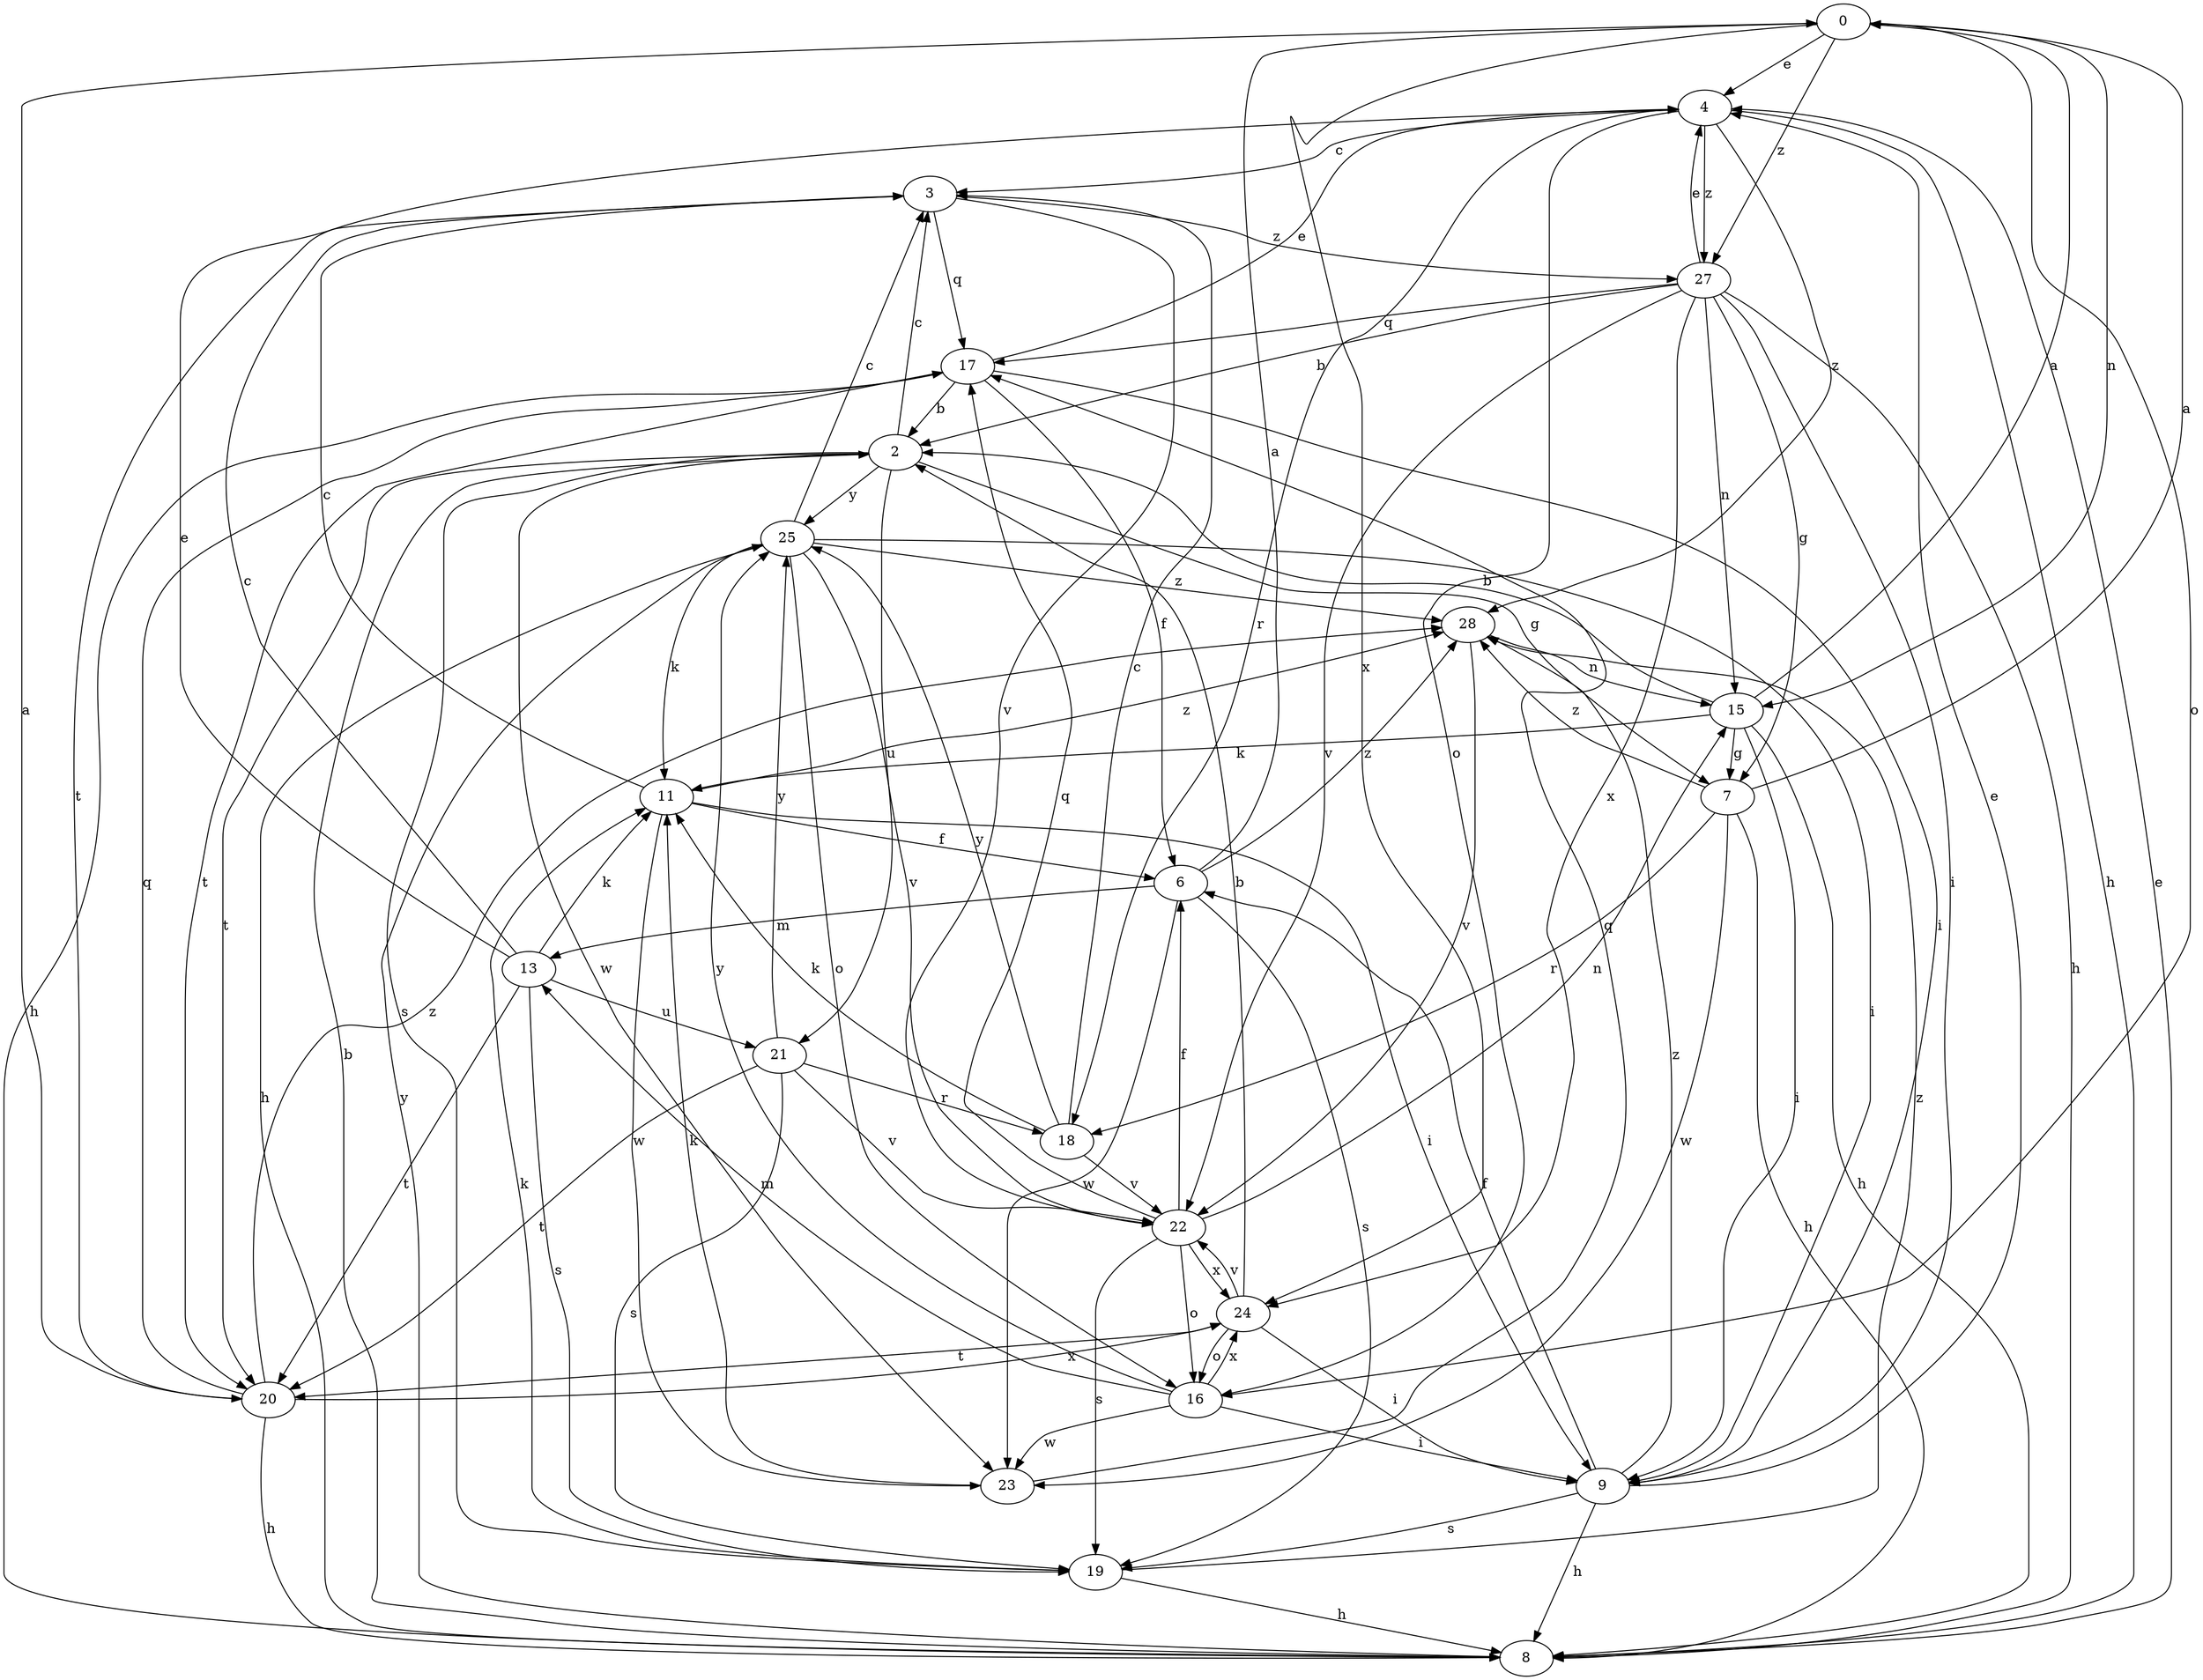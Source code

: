 strict digraph  {
0;
2;
3;
4;
6;
7;
8;
9;
11;
13;
15;
16;
17;
18;
19;
20;
21;
22;
23;
24;
25;
27;
28;
0 -> 4  [label=e];
0 -> 15  [label=n];
0 -> 16  [label=o];
0 -> 24  [label=x];
0 -> 27  [label=z];
2 -> 3  [label=c];
2 -> 7  [label=g];
2 -> 19  [label=s];
2 -> 20  [label=t];
2 -> 21  [label=u];
2 -> 23  [label=w];
2 -> 25  [label=y];
3 -> 17  [label=q];
3 -> 20  [label=t];
3 -> 22  [label=v];
3 -> 27  [label=z];
4 -> 3  [label=c];
4 -> 8  [label=h];
4 -> 16  [label=o];
4 -> 18  [label=r];
4 -> 27  [label=z];
4 -> 28  [label=z];
6 -> 0  [label=a];
6 -> 13  [label=m];
6 -> 19  [label=s];
6 -> 23  [label=w];
6 -> 28  [label=z];
7 -> 0  [label=a];
7 -> 8  [label=h];
7 -> 18  [label=r];
7 -> 23  [label=w];
7 -> 28  [label=z];
8 -> 2  [label=b];
8 -> 4  [label=e];
8 -> 25  [label=y];
9 -> 4  [label=e];
9 -> 6  [label=f];
9 -> 8  [label=h];
9 -> 19  [label=s];
9 -> 28  [label=z];
11 -> 3  [label=c];
11 -> 6  [label=f];
11 -> 9  [label=i];
11 -> 23  [label=w];
11 -> 28  [label=z];
13 -> 3  [label=c];
13 -> 4  [label=e];
13 -> 11  [label=k];
13 -> 19  [label=s];
13 -> 20  [label=t];
13 -> 21  [label=u];
15 -> 0  [label=a];
15 -> 2  [label=b];
15 -> 7  [label=g];
15 -> 8  [label=h];
15 -> 9  [label=i];
15 -> 11  [label=k];
16 -> 9  [label=i];
16 -> 13  [label=m];
16 -> 23  [label=w];
16 -> 24  [label=x];
16 -> 25  [label=y];
17 -> 2  [label=b];
17 -> 4  [label=e];
17 -> 6  [label=f];
17 -> 8  [label=h];
17 -> 9  [label=i];
17 -> 20  [label=t];
18 -> 3  [label=c];
18 -> 11  [label=k];
18 -> 22  [label=v];
18 -> 25  [label=y];
19 -> 8  [label=h];
19 -> 11  [label=k];
19 -> 28  [label=z];
20 -> 0  [label=a];
20 -> 8  [label=h];
20 -> 17  [label=q];
20 -> 24  [label=x];
20 -> 28  [label=z];
21 -> 18  [label=r];
21 -> 19  [label=s];
21 -> 20  [label=t];
21 -> 22  [label=v];
21 -> 25  [label=y];
22 -> 6  [label=f];
22 -> 15  [label=n];
22 -> 16  [label=o];
22 -> 17  [label=q];
22 -> 19  [label=s];
22 -> 24  [label=x];
23 -> 11  [label=k];
23 -> 17  [label=q];
24 -> 2  [label=b];
24 -> 9  [label=i];
24 -> 16  [label=o];
24 -> 20  [label=t];
24 -> 22  [label=v];
25 -> 3  [label=c];
25 -> 8  [label=h];
25 -> 9  [label=i];
25 -> 11  [label=k];
25 -> 16  [label=o];
25 -> 22  [label=v];
25 -> 28  [label=z];
27 -> 2  [label=b];
27 -> 4  [label=e];
27 -> 7  [label=g];
27 -> 8  [label=h];
27 -> 9  [label=i];
27 -> 15  [label=n];
27 -> 17  [label=q];
27 -> 22  [label=v];
27 -> 24  [label=x];
28 -> 15  [label=n];
28 -> 22  [label=v];
}
